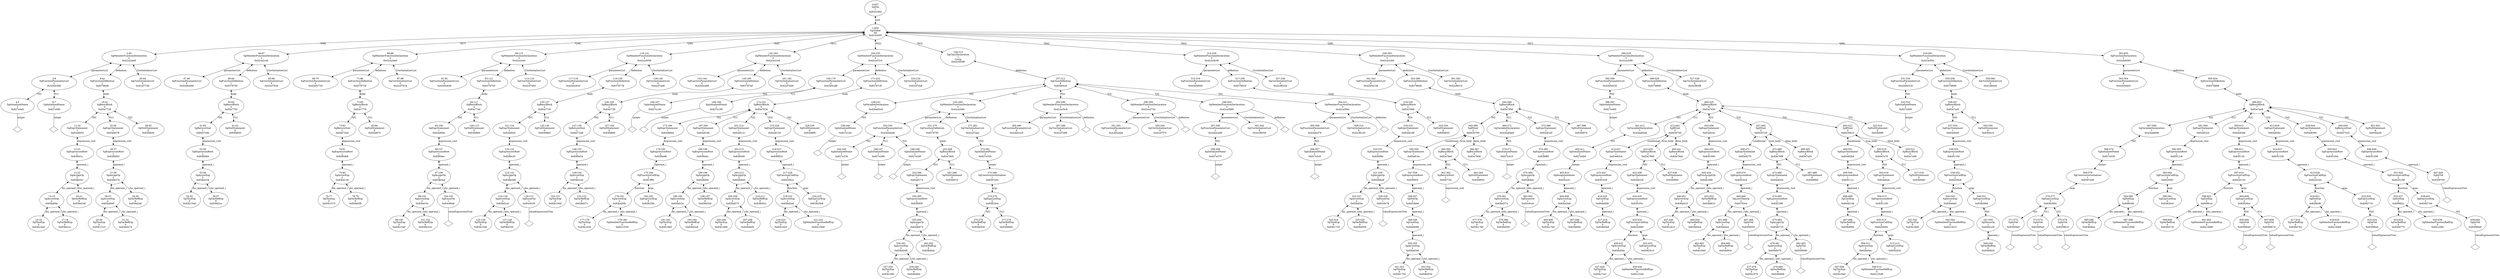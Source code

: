 digraph "G./vcirc.C.dot" {
"0x827e0a0"[label="4:5\nSgInitializedName\n1\n0x827e0a0\n" ];
"0x827e0a0" -> "0x827e0a0__initptr__null"[label="initptr" dir=none ];
"0x827e0a0__initptr__null"[label="" shape=diamond ];
"0x827e0f0"[label="6:7\nSgInitializedName\n1\n0x827e0f0\n" ];
"0x827e0f0" -> "0x827e0f0__initptr__null"[label="initptr" dir=none ];
"0x827e0f0__initptr__null"[label="" shape=diamond ];
"0x42b0c580"[label="3:8\nSgFunctionParameterList\n2\n0x42b0c580\n" ];
"0x42b0c580" -> "0x827e0a0"[label="*[0]" dir=both ];
"0x42b0c580" -> "0x827e0f0"[label="*[1]" dir=both ];
"0x83b14e0"[label="15:16\nSgThisExp\n0\n0x83b14e0\n" ];
"0x838d21c"[label="17:18\nSgVarRefExp\n0\n0x838d21c\n" ];
"0x83bd09c"[label="14:19\nSgArrowExp\n2\n0x83bd09c\n" ];
"0x83bd09c" -> "0x83b14e0"[label="lhs_operand_i" dir=both ];
"0x83bd09c" -> "0x838d21c"[label="rhs_operand_i" dir=both ];
"0x838d248"[label="20:21\nSgVarRefExp\n0\n0x838d248\n" ];
"0x83db53c"[label="13:22\nSgAssignOp\n2\n0x83db53c\n" ];
"0x83db53c" -> "0x83bd09c"[label="lhs_operand_i" dir=both ];
"0x83db53c" -> "0x838d248"[label="rhs_operand_i" dir=both ];
"0x83f0d1c"[label="12:23\nSgExpressionRoot\n1\n0x83f0d1c\n" ];
"0x83f0d1c" -> "0x83db53c"[label="operand_i" dir=both ];
"0x83e8054"[label="11:24\nSgExprStatement\n1\n0x83e8054\n" ];
"0x83e8054" -> "0x83f0d1c"[label="expression_root" dir=both ];
"0x83b1510"[label="29:30\nSgThisExp\n0\n0x83b1510\n" ];
"0x838d274"[label="31:32\nSgVarRefExp\n0\n0x838d274\n" ];
"0x83bd0d0"[label="28:33\nSgArrowExp\n2\n0x83bd0d0\n" ];
"0x83bd0d0" -> "0x83b1510"[label="lhs_operand_i" dir=both ];
"0x83bd0d0" -> "0x838d274"[label="rhs_operand_i" dir=both ];
"0x838d2a0"[label="34:35\nSgVarRefExp\n0\n0x838d2a0\n" ];
"0x83db570"[label="27:36\nSgAssignOp\n2\n0x83db570\n" ];
"0x83db570" -> "0x83bd0d0"[label="lhs_operand_i" dir=both ];
"0x83db570" -> "0x838d2a0"[label="rhs_operand_i" dir=both ];
"0x83f0d50"[label="26:37\nSgExpressionRoot\n1\n0x83f0d50\n" ];
"0x83f0d50" -> "0x83db570"[label="operand_i" dir=both ];
"0x83e8078"[label="25:38\nSgExprStatement\n1\n0x83e8078\n" ];
"0x83e8078" -> "0x83f0d50"[label="expression_root" dir=both ];
"0x83fd830"[label="39:40\nSgNullStatement\n0\n0x83fd830\n" ];
"0x83a7728"[label="10:41\nSgBasicBlock\n3\n0x83a7728\n" ];
"0x83a7728" -> "0x83e8054"[label="*[0]" dir=both ];
"0x83a7728" -> "0x83e8078"[label="*[1]" dir=both ];
"0x83a7728" -> "0x83fd830"[label="*[2]" dir=both ];
"0x83786d8"[label="9:42\nSgFunctionDefinition\n1\n0x83786d8\n" ];
"0x83786d8" -> "0x83a7728"[label="body" dir=both ];
"0x42cf7748"[label="43:44\nSgCtorInitializerList\n0\n0x42cf7748\n" ];
"0x42ca2ae8"[label="2:45\nSgMemberFunctionDeclaration\n3\n0x42ca2ae8\n" ];
"0x42ca2ae8" -> "0x42b0c580"[label="parameterList" dir=both ];
"0x42ca2ae8" -> "0x83786d8"[label="definition" dir=both ];
"0x42ca2ae8" -> "0x42cf7748"[label="CtorInitializerList" dir=both ];
"0x42b0c668"[label="47:48\nSgFunctionParameterList\n0\n0x42b0c668\n" ];
"0x83b1540"[label="54:55\nSgThisExp\n0\n0x83b1540\n" ];
"0x838d2cc"[label="56:57\nSgVarRefExp\n0\n0x838d2cc\n" ];
"0x83bd104"[label="53:58\nSgArrowExp\n2\n0x83bd104\n" ];
"0x83bd104" -> "0x83b1540"[label="lhs_operand_i" dir=both ];
"0x83bd104" -> "0x838d2cc"[label="rhs_operand_i" dir=both ];
"0x83f0d84"[label="52:59\nSgExpressionRoot\n1\n0x83f0d84\n" ];
"0x83f0d84" -> "0x83bd104"[label="operand_i" dir=both ];
"0x8407290"[label="51:60\nSgReturnStmt\n1\n0x8407290\n" ];
"0x8407290" -> "0x83f0d84"[label="expression_root" dir=both ];
"0x83fd850"[label="61:62\nSgNullStatement\n0\n0x83fd850\n" ];
"0x83a7750"[label="50:63\nSgBasicBlock\n2\n0x83a7750\n" ];
"0x83a7750" -> "0x8407290"[label="*[0]" dir=both ];
"0x83a7750" -> "0x83fd850"[label="*[1]" dir=both ];
"0x8378700"[label="49:64\nSgFunctionDefinition\n1\n0x8378700\n" ];
"0x8378700" -> "0x83a7750"[label="body" dir=both ];
"0x42cf7830"[label="65:66\nSgCtorInitializerList\n0\n0x42cf7830\n" ];
"0x42ca2c44"[label="46:67\nSgMemberFunctionDeclaration\n3\n0x42ca2c44\n" ];
"0x42ca2c44" -> "0x42b0c668"[label="parameterList" dir=both ];
"0x42ca2c44" -> "0x8378700"[label="definition" dir=both ];
"0x42ca2c44" -> "0x42cf7830"[label="CtorInitializerList" dir=both ];
"0x42b0c750"[label="69:70\nSgFunctionParameterList\n0\n0x42b0c750\n" ];
"0x83b1570"[label="76:77\nSgThisExp\n0\n0x83b1570\n" ];
"0x838d2f8"[label="78:79\nSgVarRefExp\n0\n0x838d2f8\n" ];
"0x83bd138"[label="75:80\nSgArrowExp\n2\n0x83bd138\n" ];
"0x83bd138" -> "0x83b1570"[label="lhs_operand_i" dir=both ];
"0x83bd138" -> "0x838d2f8"[label="rhs_operand_i" dir=both ];
"0x83f0db8"[label="74:81\nSgExpressionRoot\n1\n0x83f0db8\n" ];
"0x83f0db8" -> "0x83bd138"[label="operand_i" dir=both ];
"0x84072b4"[label="73:82\nSgReturnStmt\n1\n0x84072b4\n" ];
"0x84072b4" -> "0x83f0db8"[label="expression_root" dir=both ];
"0x83fd870"[label="83:84\nSgNullStatement\n0\n0x83fd870\n" ];
"0x83a7778"[label="72:85\nSgBasicBlock\n2\n0x83a7778\n" ];
"0x83a7778" -> "0x84072b4"[label="*[0]" dir=both ];
"0x83a7778" -> "0x83fd870"[label="*[1]" dir=both ];
"0x8378728"[label="71:86\nSgFunctionDefinition\n1\n0x8378728\n" ];
"0x8378728" -> "0x83a7778"[label="body" dir=both ];
"0x42cf7918"[label="87:88\nSgCtorInitializerList\n0\n0x42cf7918\n" ];
"0x42ca2da0"[label="68:89\nSgMemberFunctionDeclaration\n3\n0x42ca2da0\n" ];
"0x42ca2da0" -> "0x42b0c750"[label="parameterList" dir=both ];
"0x42ca2da0" -> "0x8378728"[label="definition" dir=both ];
"0x42ca2da0" -> "0x42cf7918"[label="CtorInitializerList" dir=both ];
"0x42b0c838"[label="91:92\nSgFunctionParameterList\n0\n0x42b0c838\n" ];
"0x83b15a0"[label="99:100\nSgThisExp\n0\n0x83b15a0\n" ];
"0x838d324"[label="101:102\nSgVarRefExp\n0\n0x838d324\n" ];
"0x83bd16c"[label="98:103\nSgArrowExp\n2\n0x83bd16c\n" ];
"0x83bd16c" -> "0x83b15a0"[label="lhs_operand_i" dir=both ];
"0x83bd16c" -> "0x838d324"[label="rhs_operand_i" dir=both ];
"0x83c9be8"[label="104:105\nSgEnumVal\n1\n0x83c9be8\n" ];
"0x83c9be8" -> "0x83c9be8__valueExpressionTree__null"[label="valueExpressionTree" dir=none ];
"0x83c9be8__valueExpressionTree__null"[label="" shape=diamond ];
"0x83db5a4"[label="97:106\nSgAssignOp\n2\n0x83db5a4\n" ];
"0x83db5a4" -> "0x83bd16c"[label="lhs_operand_i" dir=both ];
"0x83db5a4" -> "0x83c9be8"[label="rhs_operand_i" dir=both ];
"0x83f0dec"[label="96:107\nSgExpressionRoot\n1\n0x83f0dec\n" ];
"0x83f0dec" -> "0x83db5a4"[label="operand_i" dir=both ];
"0x83e809c"[label="95:108\nSgExprStatement\n1\n0x83e809c\n" ];
"0x83e809c" -> "0x83f0dec"[label="expression_root" dir=both ];
"0x83fd890"[label="109:110\nSgNullStatement\n0\n0x83fd890\n" ];
"0x83a77a0"[label="94:111\nSgBasicBlock\n2\n0x83a77a0\n" ];
"0x83a77a0" -> "0x83e809c"[label="*[0]" dir=both ];
"0x83a77a0" -> "0x83fd890"[label="*[1]" dir=both ];
"0x8378750"[label="93:112\nSgFunctionDefinition\n1\n0x8378750\n" ];
"0x8378750" -> "0x83a77a0"[label="body" dir=both ];
"0x42cf7a00"[label="113:114\nSgCtorInitializerList\n0\n0x42cf7a00\n" ];
"0x42ca2efc"[label="90:115\nSgMemberFunctionDeclaration\n3\n0x42ca2efc\n" ];
"0x42ca2efc" -> "0x42b0c838"[label="parameterList" dir=both ];
"0x42ca2efc" -> "0x8378750"[label="definition" dir=both ];
"0x42ca2efc" -> "0x42cf7a00"[label="CtorInitializerList" dir=both ];
"0x42b0c920"[label="117:118\nSgFunctionParameterList\n0\n0x42b0c920\n" ];
"0x83b15d0"[label="125:126\nSgThisExp\n0\n0x83b15d0\n" ];
"0x838d350"[label="127:128\nSgVarRefExp\n0\n0x838d350\n" ];
"0x83bd1a0"[label="124:129\nSgArrowExp\n2\n0x83bd1a0\n" ];
"0x83bd1a0" -> "0x83b15d0"[label="lhs_operand_i" dir=both ];
"0x83bd1a0" -> "0x838d350"[label="rhs_operand_i" dir=both ];
"0x83c9c30"[label="130:131\nSgEnumVal\n1\n0x83c9c30\n" ];
"0x83c9c30" -> "0x83c9c30__valueExpressionTree__null"[label="valueExpressionTree" dir=none ];
"0x83c9c30__valueExpressionTree__null"[label="" shape=diamond ];
"0x83db5d8"[label="123:132\nSgAssignOp\n2\n0x83db5d8\n" ];
"0x83db5d8" -> "0x83bd1a0"[label="lhs_operand_i" dir=both ];
"0x83db5d8" -> "0x83c9c30"[label="rhs_operand_i" dir=both ];
"0x83f0e20"[label="122:133\nSgExpressionRoot\n1\n0x83f0e20\n" ];
"0x83f0e20" -> "0x83db5d8"[label="operand_i" dir=both ];
"0x83e80c0"[label="121:134\nSgExprStatement\n1\n0x83e80c0\n" ];
"0x83e80c0" -> "0x83f0e20"[label="expression_root" dir=both ];
"0x83fd8b0"[label="135:136\nSgNullStatement\n0\n0x83fd8b0\n" ];
"0x83a77c8"[label="120:137\nSgBasicBlock\n2\n0x83a77c8\n" ];
"0x83a77c8" -> "0x83e80c0"[label="*[0]" dir=both ];
"0x83a77c8" -> "0x83fd8b0"[label="*[1]" dir=both ];
"0x8378778"[label="119:138\nSgFunctionDefinition\n1\n0x8378778\n" ];
"0x8378778" -> "0x83a77c8"[label="body" dir=both ];
"0x42cf7ae8"[label="139:140\nSgCtorInitializerList\n0\n0x42cf7ae8\n" ];
"0x42ca3058"[label="116:141\nSgMemberFunctionDeclaration\n3\n0x42ca3058\n" ];
"0x42ca3058" -> "0x42b0c920"[label="parameterList" dir=both ];
"0x42ca3058" -> "0x8378778"[label="definition" dir=both ];
"0x42ca3058" -> "0x42cf7ae8"[label="CtorInitializerList" dir=both ];
"0x42b0ca08"[label="143:144\nSgFunctionParameterList\n0\n0x42b0ca08\n" ];
"0x83b1600"[label="150:151\nSgThisExp\n0\n0x83b1600\n" ];
"0x838d37c"[label="152:153\nSgVarRefExp\n0\n0x838d37c\n" ];
"0x83bd1d4"[label="149:154\nSgArrowExp\n2\n0x83bd1d4\n" ];
"0x83bd1d4" -> "0x83b1600"[label="lhs_operand_i" dir=both ];
"0x83bd1d4" -> "0x838d37c"[label="rhs_operand_i" dir=both ];
"0x83f0e54"[label="148:155\nSgExpressionRoot\n1\n0x83f0e54\n" ];
"0x83f0e54" -> "0x83bd1d4"[label="operand_i" dir=both ];
"0x84072d8"[label="147:156\nSgReturnStmt\n1\n0x84072d8\n" ];
"0x84072d8" -> "0x83f0e54"[label="expression_root" dir=both ];
"0x83fd8d0"[label="157:158\nSgNullStatement\n0\n0x83fd8d0\n" ];
"0x83a77f0"[label="146:159\nSgBasicBlock\n2\n0x83a77f0\n" ];
"0x83a77f0" -> "0x84072d8"[label="*[0]" dir=both ];
"0x83a77f0" -> "0x83fd8d0"[label="*[1]" dir=both ];
"0x83787a0"[label="145:160\nSgFunctionDefinition\n1\n0x83787a0\n" ];
"0x83787a0" -> "0x83a77f0"[label="body" dir=both ];
"0x42cf7bd0"[label="161:162\nSgCtorInitializerList\n0\n0x42cf7bd0\n" ];
"0x42ca31b4"[label="142:163\nSgMemberFunctionDeclaration\n3\n0x42ca31b4\n" ];
"0x42ca31b4" -> "0x42b0ca08"[label="parameterList" dir=both ];
"0x42ca31b4" -> "0x83787a0"[label="definition" dir=both ];
"0x42ca31b4" -> "0x42cf7bd0"[label="CtorInitializerList" dir=both ];
"0x827e140"[label="166:167\nSgInitializedName\n1\n0x827e140\n" ];
"0x827e140" -> "0x827e140__initptr__null"[label="initptr" dir=none ];
"0x827e140__initptr__null"[label="" shape=diamond ];
"0x827e190"[label="168:169\nSgInitializedName\n1\n0x827e190\n" ];
"0x827e190" -> "0x827e190__initptr__null"[label="initptr" dir=none ];
"0x827e190__initptr__null"[label="" shape=diamond ];
"0x42b0caf0"[label="165:170\nSgFunctionParameterList\n2\n0x42b0caf0\n" ];
"0x42b0caf0" -> "0x827e140"[label="*[0]" dir=both ];
"0x42b0caf0" -> "0x827e190"[label="*[1]" dir=both ];
"0x83b1630"[label="177:178\nSgThisExp\n0\n0x83b1630\n" ];
"0x8412530"[label="179:180\nSgMemberFunctionRefExp\n0\n0x8412530\n" ];
"0x83bd208"[label="176:181\nSgArrowExp\n2\n0x83bd208\n" ];
"0x83bd208" -> "0x83b1630"[label="lhs_operand_i" dir=both ];
"0x83bd208" -> "0x8412530"[label="rhs_operand_i" dir=both ];
"0x838258c"[label="182:183\nSgExprListExp\n0\n0x838258c\n" ];
"0x841fff8"[label="175:184\nSgFunctionCallExp\n2\n0x841fff8\n" ];
"0x841fff8" -> "0x83bd208"[label="function" dir=both ];
"0x841fff8" -> "0x838258c"[label="args" dir=both ];
"0x83f0e88"[label="174:185\nSgExpressionRoot\n1\n0x83f0e88\n" ];
"0x83f0e88" -> "0x841fff8"[label="operand_i" dir=both ];
"0x83e80e4"[label="173:186\nSgExprStatement\n1\n0x83e80e4\n" ];
"0x83e80e4" -> "0x83f0e88"[label="expression_root" dir=both ];
"0x83b1660"[label="191:192\nSgThisExp\n0\n0x83b1660\n" ];
"0x838d3a8"[label="193:194\nSgVarRefExp\n0\n0x838d3a8\n" ];
"0x83bd23c"[label="190:195\nSgArrowExp\n2\n0x83bd23c\n" ];
"0x83bd23c" -> "0x83b1660"[label="lhs_operand_i" dir=both ];
"0x83bd23c" -> "0x838d3a8"[label="rhs_operand_i" dir=both ];
"0x838d3d4"[label="196:197\nSgVarRefExp\n0\n0x838d3d4\n" ];
"0x83db60c"[label="189:198\nSgAssignOp\n2\n0x83db60c\n" ];
"0x83db60c" -> "0x83bd23c"[label="lhs_operand_i" dir=both ];
"0x83db60c" -> "0x838d3d4"[label="rhs_operand_i" dir=both ];
"0x83f0ebc"[label="188:199\nSgExpressionRoot\n1\n0x83f0ebc\n" ];
"0x83f0ebc" -> "0x83db60c"[label="operand_i" dir=both ];
"0x83e8108"[label="187:200\nSgExprStatement\n1\n0x83e8108\n" ];
"0x83e8108" -> "0x83f0ebc"[label="expression_root" dir=both ];
"0x83b1690"[label="205:206\nSgThisExp\n0\n0x83b1690\n" ];
"0x838d400"[label="207:208\nSgVarRefExp\n0\n0x838d400\n" ];
"0x83bd270"[label="204:209\nSgArrowExp\n2\n0x83bd270\n" ];
"0x83bd270" -> "0x83b1690"[label="lhs_operand_i" dir=both ];
"0x83bd270" -> "0x838d400"[label="rhs_operand_i" dir=both ];
"0x838d42c"[label="210:211\nSgVarRefExp\n0\n0x838d42c\n" ];
"0x83db640"[label="203:212\nSgAssignOp\n2\n0x83db640\n" ];
"0x83db640" -> "0x83bd270"[label="lhs_operand_i" dir=both ];
"0x83db640" -> "0x838d42c"[label="rhs_operand_i" dir=both ];
"0x83f0ef0"[label="202:213\nSgExpressionRoot\n1\n0x83f0ef0\n" ];
"0x83f0ef0" -> "0x83db640"[label="operand_i" dir=both ];
"0x83e812c"[label="201:214\nSgExprStatement\n1\n0x83e812c\n" ];
"0x83e812c" -> "0x83f0ef0"[label="expression_root" dir=both ];
"0x83b16c0"[label="219:220\nSgThisExp\n0\n0x83b16c0\n" ];
"0x8412568"[label="221:222\nSgMemberFunctionRefExp\n0\n0x8412568\n" ];
"0x83bd2a4"[label="218:223\nSgArrowExp\n2\n0x83bd2a4\n" ];
"0x83bd2a4" -> "0x83b16c0"[label="lhs_operand_i" dir=both ];
"0x83bd2a4" -> "0x8412568"[label="rhs_operand_i" dir=both ];
"0x83825b8"[label="224:225\nSgExprListExp\n0\n0x83825b8\n" ];
"0x842002c"[label="217:226\nSgFunctionCallExp\n2\n0x842002c\n" ];
"0x842002c" -> "0x83bd2a4"[label="function" dir=both ];
"0x842002c" -> "0x83825b8"[label="args" dir=both ];
"0x83f0f24"[label="216:227\nSgExpressionRoot\n1\n0x83f0f24\n" ];
"0x83f0f24" -> "0x842002c"[label="operand_i" dir=both ];
"0x83e8150"[label="215:228\nSgExprStatement\n1\n0x83e8150\n" ];
"0x83e8150" -> "0x83f0f24"[label="expression_root" dir=both ];
"0x83fd8f0"[label="229:230\nSgNullStatement\n0\n0x83fd8f0\n" ];
"0x83a7818"[label="172:231\nSgBasicBlock\n5\n0x83a7818\n" ];
"0x83a7818" -> "0x83e80e4"[label="*[0]" dir=both ];
"0x83a7818" -> "0x83e8108"[label="*[1]" dir=both ];
"0x83a7818" -> "0x83e812c"[label="*[2]" dir=both ];
"0x83a7818" -> "0x83e8150"[label="*[3]" dir=both ];
"0x83a7818" -> "0x83fd8f0"[label="*[4]" dir=both ];
"0x83787c8"[label="171:232\nSgFunctionDefinition\n1\n0x83787c8\n" ];
"0x83787c8" -> "0x83a7818"[label="body" dir=both ];
"0x42cf7cb8"[label="233:234\nSgCtorInitializerList\n0\n0x42cf7cb8\n" ];
"0x42ca3310"[label="164:235\nSgMemberFunctionDeclaration\n3\n0x42ca3310\n" ];
"0x42ca3310" -> "0x42b0caf0"[label="parameterList" dir=both ];
"0x42ca3310" -> "0x83787c8"[label="definition" dir=both ];
"0x42ca3310" -> "0x42cf7cb8"[label="CtorInitializerList" dir=both ];
"0x827e1e0"[label="239:240\nSgInitializedName\n1\n0x827e1e0\n" ];
"0x827e1e0" -> "0x827e1e0__initptr__null"[label="initptr" dir=none ];
"0x827e1e0__initptr__null"[label="" shape=diamond ];
"0x42ba83c8"[label="238:241\nSgVariableDeclaration\n1\n0x42ba83c8\n" ];
"0x42ba83c8" -> "0x827e1e0"[label="*[0]" dir=both ];
"0x827e230"[label="244:245\nSgInitializedName\n1\n0x827e230\n" ];
"0x827e230" -> "0x827e230__initptr__null"[label="initptr" dir=none ];
"0x827e230__initptr__null"[label="" shape=diamond ];
"0x827e280"[label="246:247\nSgInitializedName\n1\n0x827e280\n" ];
"0x827e280" -> "0x827e280__initptr__null"[label="initptr" dir=none ];
"0x827e280__initptr__null"[label="" shape=diamond ];
"0x827e2d0"[label="248:249\nSgInitializedName\n1\n0x827e2d0\n" ];
"0x827e2d0" -> "0x827e2d0__initptr__null"[label="initptr" dir=none ];
"0x827e2d0__initptr__null"[label="" shape=diamond ];
"0x42b0cbd8"[label="243:250\nSgFunctionParameterList\n3\n0x42b0cbd8\n" ];
"0x42b0cbd8" -> "0x827e230"[label="*[0]" dir=both ];
"0x42b0cbd8" -> "0x827e280"[label="*[1]" dir=both ];
"0x42b0cbd8" -> "0x827e2d0"[label="*[2]" dir=both ];
"0x83b16f0"[label="257:258\nSgThisExp\n0\n0x83b16f0\n" ];
"0x838d4b0"[label="259:260\nSgVarRefExp\n0\n0x838d4b0\n" ];
"0x83bd2d8"[label="256:261\nSgArrowExp\n2\n0x83bd2d8\n" ];
"0x83bd2d8" -> "0x83b16f0"[label="lhs_operand_i" dir=both ];
"0x83bd2d8" -> "0x838d4b0"[label="rhs_operand_i" dir=both ];
"0x838d4dc"[label="262:263\nSgVarRefExp\n0\n0x838d4dc\n" ];
"0x83db674"[label="255:264\nSgAssignOp\n2\n0x83db674\n" ];
"0x83db674" -> "0x83bd2d8"[label="lhs_operand_i" dir=both ];
"0x83db674" -> "0x838d4dc"[label="rhs_operand_i" dir=both ];
"0x83f0f58"[label="254:265\nSgExpressionRoot\n1\n0x83f0f58\n" ];
"0x83f0f58" -> "0x83db674"[label="operand_i" dir=both ];
"0x83e8174"[label="253:266\nSgExprStatement\n1\n0x83e8174\n" ];
"0x83e8174" -> "0x83f0f58"[label="expression_root" dir=both ];
"0x83fd910"[label="267:268\nSgNullStatement\n0\n0x83fd910\n" ];
"0x83a7840"[label="252:269\nSgBasicBlock\n2\n0x83a7840\n" ];
"0x83a7840" -> "0x83e8174"[label="*[0]" dir=both ];
"0x83a7840" -> "0x83fd910"[label="*[1]" dir=both ];
"0x83787f0"[label="251:270\nSgFunctionDefinition\n1\n0x83787f0\n" ];
"0x83787f0" -> "0x83a7840"[label="body" dir=both ];
"0x838d458"[label="275:276\nSgVarRefExp\n0\n0x838d458\n" ];
"0x838d484"[label="277:278\nSgVarRefExp\n0\n0x838d484\n" ];
"0x83825e4"[label="274:279\nSgExprListExp\n2\n0x83825e4\n" ];
"0x83825e4" -> "0x838d458"[label="*[0]" dir=both ];
"0x83825e4" -> "0x838d484"[label="*[1]" dir=both ];
"0x8397e0c"[label="273:280\nSgConstructorInitializer\n1\n0x8397e0c\n" ];
"0x8397e0c" -> "0x83825e4"[label="args" dir=both ];
"0x827e320"[label="272:281\nSgInitializedName\n1\n0x827e320\n" ];
"0x827e320" -> "0x8397e0c"[label="initptr" dir=both ];
"0x42cf7da0"[label="271:282\nSgCtorInitializerList\n1\n0x42cf7da0\n" ];
"0x42cf7da0" -> "0x827e320"[label="*[0]" dir=both ];
"0x42ca346c"[label="242:283\nSgMemberFunctionDeclaration\n3\n0x42ca346c\n" ];
"0x42ca346c" -> "0x42b0cbd8"[label="parameterList" dir=both ];
"0x42ca346c" -> "0x83787f0"[label="definition" dir=both ];
"0x42ca346c" -> "0x42cf7da0"[label="CtorInitializerList" dir=both ];
"0x42b0ccc0"[label="285:286\nSgFunctionParameterList\n0\n0x42b0ccc0\n" ];
"0x42cf7e88"[label="287:288\nSgCtorInitializerList\n0\n0x42cf7e88\n" ];
"0x42ca35c8"[label="284:289\nSgMemberFunctionDeclaration\n3\n0x42ca35c8\n" ];
"0x42ca35c8" -> "0x42b0ccc0"[label="parameterList" dir=both ];
"0x42ca35c8" -> "0x42ca35c8__definition__null"[label="definition" dir=none ];
"0x42ca35c8__definition__null"[label="" shape=diamond ];
"0x42ca35c8" -> "0x42cf7e88"[label="CtorInitializerList" dir=both ];
"0x42b0cda8"[label="291:292\nSgFunctionParameterList\n0\n0x42b0cda8\n" ];
"0x42cf7f70"[label="293:294\nSgCtorInitializerList\n0\n0x42cf7f70\n" ];
"0x42ca3724"[label="290:295\nSgMemberFunctionDeclaration\n3\n0x42ca3724\n" ];
"0x42ca3724" -> "0x42b0cda8"[label="parameterList" dir=both ];
"0x42ca3724" -> "0x42ca3724__definition__null"[label="definition" dir=none ];
"0x42ca3724__definition__null"[label="" shape=diamond ];
"0x42ca3724" -> "0x42cf7f70"[label="CtorInitializerList" dir=both ];
"0x827e370"[label="298:299\nSgInitializedName\n1\n0x827e370\n" ];
"0x827e370" -> "0x827e370__initptr__null"[label="initptr" dir=none ];
"0x827e370__initptr__null"[label="" shape=diamond ];
"0x42b0ce90"[label="297:300\nSgFunctionParameterList\n1\n0x42b0ce90\n" ];
"0x42b0ce90" -> "0x827e370"[label="*[0]" dir=both ];
"0x42cf8058"[label="301:302\nSgCtorInitializerList\n0\n0x42cf8058\n" ];
"0x42ca3880"[label="296:303\nSgMemberFunctionDeclaration\n3\n0x42ca3880\n" ];
"0x42ca3880" -> "0x42b0ce90"[label="parameterList" dir=both ];
"0x42ca3880" -> "0x42ca3880__definition__null"[label="definition" dir=none ];
"0x42ca3880__definition__null"[label="" shape=diamond ];
"0x42ca3880" -> "0x42cf8058"[label="CtorInitializerList" dir=both ];
"0x827e3c0"[label="306:307\nSgInitializedName\n1\n0x827e3c0\n" ];
"0x827e3c0" -> "0x827e3c0__initptr__null"[label="initptr" dir=none ];
"0x827e3c0__initptr__null"[label="" shape=diamond ];
"0x42b0cf78"[label="305:308\nSgFunctionParameterList\n1\n0x42b0cf78\n" ];
"0x42b0cf78" -> "0x827e3c0"[label="*[0]" dir=both ];
"0x42cf8140"[label="309:310\nSgCtorInitializerList\n0\n0x42cf8140\n" ];
"0x42ca39dc"[label="304:311\nSgMemberFunctionDeclaration\n3\n0x42ca39dc\n" ];
"0x42ca39dc" -> "0x42b0cf78"[label="parameterList" dir=both ];
"0x42ca39dc" -> "0x42ca39dc__definition__null"[label="definition" dir=none ];
"0x42ca39dc__definition__null"[label="" shape=diamond ];
"0x42ca39dc" -> "0x42cf8140"[label="CtorInitializerList" dir=both ];
"0x83404c8"[label="237:312\nSgClassDefinition\n6\n0x83404c8\n" ];
"0x83404c8" -> "0x42ba83c8"[label="*[0]" dir=both ];
"0x83404c8" -> "0x42ca346c"[label="*[1]" dir=both ];
"0x83404c8" -> "0x42ca35c8"[label="*[2]" dir=both ];
"0x83404c8" -> "0x42ca3724"[label="*[3]" dir=both ];
"0x83404c8" -> "0x42ca3880"[label="*[4]" dir=both ];
"0x83404c8" -> "0x42ca39dc"[label="*[5]" dir=both ];
"0x42c5f598"[label="236:313\nSgClassDeclaration\n1\nCircle\n0x42c5f598\n" ];
"0x42c5f598" -> "0x83404c8"[label="definition" dir=both ];
"0x42b0d060"[label="315:316\nSgFunctionParameterList\n0\n0x42b0d060\n" ];
"0x83b1720"[label="323:324\nSgThisExp\n0\n0x83b1720\n" ];
"0x838d508"[label="325:326\nSgVarRefExp\n0\n0x838d508\n" ];
"0x83bd30c"[label="322:327\nSgArrowExp\n2\n0x83bd30c\n" ];
"0x83bd30c" -> "0x83b1720"[label="lhs_operand_i" dir=both ];
"0x83bd30c" -> "0x838d508"[label="rhs_operand_i" dir=both ];
"0x83c9c78"[label="328:329\nSgEnumVal\n1\n0x83c9c78\n" ];
"0x83c9c78" -> "0x83c9c78__valueExpressionTree__null"[label="valueExpressionTree" dir=none ];
"0x83c9c78__valueExpressionTree__null"[label="" shape=diamond ];
"0x83db6a8"[label="321:330\nSgAssignOp\n2\n0x83db6a8\n" ];
"0x83db6a8" -> "0x83bd30c"[label="lhs_operand_i" dir=both ];
"0x83db6a8" -> "0x83c9c78"[label="rhs_operand_i" dir=both ];
"0x83f0f8c"[label="320:331\nSgExpressionRoot\n1\n0x83f0f8c\n" ];
"0x83f0f8c" -> "0x83db6a8"[label="operand_i" dir=both ];
"0x83e8198"[label="319:332\nSgExprStatement\n1\n0x83e8198\n" ];
"0x83e8198" -> "0x83f0f8c"[label="expression_root" dir=both ];
"0x83fd930"[label="333:334\nSgNullStatement\n0\n0x83fd930\n" ];
"0x83a7868"[label="318:335\nSgBasicBlock\n2\n0x83a7868\n" ];
"0x83a7868" -> "0x83e8198"[label="*[0]" dir=both ];
"0x83a7868" -> "0x83fd930"[label="*[1]" dir=both ];
"0x8378818"[label="317:336\nSgFunctionDefinition\n1\n0x8378818\n" ];
"0x8378818" -> "0x83a7868"[label="body" dir=both ];
"0x42cf8228"[label="337:338\nSgCtorInitializerList\n0\n0x42cf8228\n" ];
"0x42ca3b38"[label="314:339\nSgMemberFunctionDeclaration\n3\n0x42ca3b38\n" ];
"0x42ca3b38" -> "0x42b0d060"[label="parameterList" dir=both ];
"0x42ca3b38" -> "0x8378818"[label="definition" dir=both ];
"0x42ca3b38" -> "0x42cf8228"[label="CtorInitializerList" dir=both ];
"0x42b0d148"[label="341:342\nSgFunctionParameterList\n0\n0x42b0d148\n" ];
"0x83b1750"[label="351:352\nSgThisExp\n0\n0x83b1750\n" ];
"0x838d534"[label="353:354\nSgVarRefExp\n0\n0x838d534\n" ];
"0x83bd340"[label="350:355\nSgArrowExp\n2\n0x83bd340\n" ];
"0x83bd340" -> "0x83b1750"[label="lhs_operand_i" dir=both ];
"0x83bd340" -> "0x838d534"[label="rhs_operand_i" dir=both ];
"0x8446098"[label="349:356\nSgCastExp\n1\n0x8446098\n" ];
"0x8446098" -> "0x83bd340"[label="operand_i" dir=both ];
"0x8453bb0"[label="348:357\nSgNotOp\n1\n0x8453bb0\n" ];
"0x8453bb0" -> "0x8446098"[label="operand_i" dir=both ];
"0x83f0fc0"[label="347:358\nSgExpressionRoot\n1\n0x83f0fc0\n" ];
"0x83f0fc0" -> "0x8453bb0"[label="operand_i" dir=both ];
"0x83e81bc"[label="346:359\nSgExprStatement\n1\n0x83e81bc\n" ];
"0x83e81bc" -> "0x83f0fc0"[label="expression_root" dir=both ];
"0x84072fc"[label="361:362\nSgReturnStmt\n1\n0x84072fc\n" ];
"0x84072fc" -> "0x84072fc__expression_root__null"[label="expression_root" dir=none ];
"0x84072fc__expression_root__null"[label="" shape=diamond ];
"0x83fd950"[label="363:364\nSgNullStatement\n0\n0x83fd950\n" ];
"0x83a78e0"[label="360:365\nSgBasicBlock\n2\n0x83a78e0\n" ];
"0x83a78e0" -> "0x84072fc"[label="*[0]" dir=both ];
"0x83a78e0" -> "0x83fd950"[label="*[1]" dir=both ];
"0x83a7908"[label="366:367\nSgBasicBlock\n0\n0x83a7908\n" ];
"0x8430780"[label="345:368\nSgIfStmt\n3\n0x8430780\n" ];
"0x8430780" -> "0x83e81bc"[label="conditional" dir=both ];
"0x8430780" -> "0x83a78e0"[label="true_body" dir=both ];
"0x8430780" -> "0x83a7908"[label="false_body" dir=both ];
"0x827e410"[label="370:371\nSgInitializedName\n1\n0x827e410\n" ];
"0x827e410" -> "0x827e410__initptr__null"[label="initptr" dir=none ];
"0x827e410__initptr__null"[label="" shape=diamond ];
"0x42ba84b8"[label="369:372\nSgVariableDeclaration\n1\n0x42ba84b8\n" ];
"0x42ba84b8" -> "0x827e410"[label="*[0]" dir=both ];
"0x83b1780"[label="377:378\nSgThisExp\n0\n0x83b1780\n" ];
"0x838d560"[label="379:380\nSgVarRefExp\n0\n0x838d560\n" ];
"0x83bd374"[label="376:381\nSgArrowExp\n2\n0x83bd374\n" ];
"0x83bd374" -> "0x83b1780"[label="lhs_operand_i" dir=both ];
"0x83bd374" -> "0x838d560"[label="rhs_operand_i" dir=both ];
"0x83c9cc0"[label="382:383\nSgEnumVal\n1\n0x83c9cc0\n" ];
"0x83c9cc0" -> "0x83c9cc0__valueExpressionTree__null"[label="valueExpressionTree" dir=none ];
"0x83c9cc0__valueExpressionTree__null"[label="" shape=diamond ];
"0x83db6dc"[label="375:384\nSgAssignOp\n2\n0x83db6dc\n" ];
"0x83db6dc" -> "0x83bd374"[label="lhs_operand_i" dir=both ];
"0x83db6dc" -> "0x83c9cc0"[label="rhs_operand_i" dir=both ];
"0x83f0ff4"[label="374:385\nSgExpressionRoot\n1\n0x83f0ff4\n" ];
"0x83f0ff4" -> "0x83db6dc"[label="operand_i" dir=both ];
"0x83e81e0"[label="373:386\nSgExprStatement\n1\n0x83e81e0\n" ];
"0x83e81e0" -> "0x83f0ff4"[label="expression_root" dir=both ];
"0x83fd970"[label="387:388\nSgNullStatement\n0\n0x83fd970\n" ];
"0x83a7890"[label="344:389\nSgBasicBlock\n4\n0x83a7890\n" ];
"0x83a7890" -> "0x8430780"[label="*[0]" dir=both ];
"0x83a7890" -> "0x42ba84b8"[label="*[1]" dir=both ];
"0x83a7890" -> "0x83e81e0"[label="*[2]" dir=both ];
"0x83a7890" -> "0x83fd970"[label="*[3]" dir=both ];
"0x8378840"[label="343:390\nSgFunctionDefinition\n1\n0x8378840\n" ];
"0x8378840" -> "0x83a7890"[label="body" dir=both ];
"0x42cf8310"[label="391:392\nSgCtorInitializerList\n0\n0x42cf8310\n" ];
"0x42ca3c94"[label="340:393\nSgMemberFunctionDeclaration\n3\n0x42ca3c94\n" ];
"0x42ca3c94" -> "0x42b0d148"[label="parameterList" dir=both ];
"0x42ca3c94" -> "0x8378840"[label="definition" dir=both ];
"0x42ca3c94" -> "0x42cf8310"[label="CtorInitializerList" dir=both ];
"0x827e460"[label="396:397\nSgInitializedName\n1\n0x827e460\n" ];
"0x827e460" -> "0x827e460__initptr__null"[label="initptr" dir=none ];
"0x827e460__initptr__null"[label="" shape=diamond ];
"0x42b0d230"[label="395:398\nSgFunctionParameterList\n1\n0x42b0d230\n" ];
"0x42b0d230" -> "0x827e460"[label="*[0]" dir=both ];
"0x83b17b0"[label="405:406\nSgThisExp\n0\n0x83b17b0\n" ];
"0x838d58c"[label="407:408\nSgVarRefExp\n0\n0x838d58c\n" ];
"0x83bd3a8"[label="404:409\nSgArrowExp\n2\n0x83bd3a8\n" ];
"0x83bd3a8" -> "0x83b17b0"[label="lhs_operand_i" dir=both ];
"0x83bd3a8" -> "0x838d58c"[label="rhs_operand_i" dir=both ];
"0x82fca2c"[label="403:410\nSgAssignInitializer\n1\n0x82fca2c\n" ];
"0x82fca2c" -> "0x83bd3a8"[label="operand_i" dir=both ];
"0x827e4b0"[label="402:411\nSgInitializedName\n1\n0x827e4b0\n" ];
"0x827e4b0" -> "0x82fca2c"[label="initptr" dir=both ];
"0x42ba85a8"[label="401:412\nSgVariableDeclaration\n1\n0x42ba85a8\n" ];
"0x42ba85a8" -> "0x827e4b0"[label="*[0]" dir=both ];
"0x838d5b8"[label="417:418\nSgVarRefExp\n0\n0x838d5b8\n" ];
"0x84460d0"[label="416:419\nSgCastExp\n1\n0x84460d0\n" ];
"0x84460d0" -> "0x838d5b8"[label="operand_i" dir=both ];
"0x83f1028"[label="415:420\nSgExpressionRoot\n1\n0x83f1028\n" ];
"0x83f1028" -> "0x84460d0"[label="operand_i" dir=both ];
"0x83e8204"[label="414:421\nSgExprStatement\n1\n0x83e8204\n" ];
"0x83e8204" -> "0x83f1028"[label="expression_root" dir=both ];
"0x83b17e0"[label="427:428\nSgThisExp\n0\n0x83b17e0\n" ];
"0x84125a0"[label="429:430\nSgMemberFunctionRefExp\n0\n0x84125a0\n" ];
"0x83bd3dc"[label="426:431\nSgArrowExp\n2\n0x83bd3dc\n" ];
"0x83bd3dc" -> "0x83b17e0"[label="lhs_operand_i" dir=both ];
"0x83bd3dc" -> "0x84125a0"[label="rhs_operand_i" dir=both ];
"0x8382610"[label="432:433\nSgExprListExp\n0\n0x8382610\n" ];
"0x8420060"[label="425:434\nSgFunctionCallExp\n2\n0x8420060\n" ];
"0x8420060" -> "0x83bd3dc"[label="function" dir=both ];
"0x8420060" -> "0x8382610"[label="args" dir=both ];
"0x83f105c"[label="424:435\nSgExpressionRoot\n1\n0x83f105c\n" ];
"0x83f105c" -> "0x8420060"[label="operand_i" dir=both ];
"0x83e8228"[label="423:436\nSgExprStatement\n1\n0x83e8228\n" ];
"0x83e8228" -> "0x83f105c"[label="expression_root" dir=both ];
"0x83fd990"[label="437:438\nSgNullStatement\n0\n0x83fd990\n" ];
"0x83a7980"[label="422:439\nSgBasicBlock\n2\n0x83a7980\n" ];
"0x83a7980" -> "0x83e8228"[label="*[0]" dir=both ];
"0x83a7980" -> "0x83fd990"[label="*[1]" dir=both ];
"0x83a79a8"[label="440:441\nSgBasicBlock\n0\n0x83a79a8\n" ];
"0x84307b0"[label="413:442\nSgIfStmt\n3\n0x84307b0\n" ];
"0x84307b0" -> "0x83e8204"[label="conditional" dir=both ];
"0x84307b0" -> "0x83a7980"[label="true_body" dir=both ];
"0x84307b0" -> "0x83a79a8"[label="false_body" dir=both ];
"0x83b1810"[label="447:448\nSgThisExp\n0\n0x83b1810\n" ];
"0x838d5e4"[label="449:450\nSgVarRefExp\n0\n0x838d5e4\n" ];
"0x83bd410"[label="446:451\nSgArrowExp\n2\n0x83bd410\n" ];
"0x83bd410" -> "0x83b1810"[label="lhs_operand_i" dir=both ];
"0x83bd410" -> "0x838d5e4"[label="rhs_operand_i" dir=both ];
"0x838d610"[label="452:453\nSgVarRefExp\n0\n0x838d610\n" ];
"0x846c588"[label="445:454\nSgPlusAssignOp\n2\n0x846c588\n" ];
"0x846c588" -> "0x83bd410"[label="lhs_operand_i" dir=both ];
"0x846c588" -> "0x838d610"[label="rhs_operand_i" dir=both ];
"0x83f1090"[label="444:455\nSgExpressionRoot\n1\n0x83f1090\n" ];
"0x83f1090" -> "0x846c588"[label="operand_i" dir=both ];
"0x83e824c"[label="443:456\nSgExprStatement\n1\n0x83e824c\n" ];
"0x83e824c" -> "0x83f1090"[label="expression_root" dir=both ];
"0x83b1840"[label="462:463\nSgThisExp\n0\n0x83b1840\n" ];
"0x838d63c"[label="464:465\nSgVarRefExp\n0\n0x838d63c\n" ];
"0x83bd444"[label="461:466\nSgArrowExp\n2\n0x83bd444\n" ];
"0x83bd444" -> "0x83b1840"[label="lhs_operand_i" dir=both ];
"0x83bd444" -> "0x838d63c"[label="rhs_operand_i" dir=both ];
"0x8309550"[label="467:468\nSgIntVal\n1\n0x8309550\n" ];
"0x8309550" -> "0x8309550__valueExpressionTree__null"[label="valueExpressionTree" dir=none ];
"0x8309550__valueExpressionTree__null"[label="" shape=diamond ];
"0x84793c0"[label="460:469\nSgLessThanOp\n2\n0x84793c0\n" ];
"0x84793c0" -> "0x83bd444"[label="lhs_operand_i" dir=both ];
"0x84793c0" -> "0x8309550"[label="rhs_operand_i" dir=both ];
"0x83f10c4"[label="459:470\nSgExpressionRoot\n1\n0x83f10c4\n" ];
"0x83f10c4" -> "0x84793c0"[label="operand_i" dir=both ];
"0x83e8270"[label="458:471\nSgExprStatement\n1\n0x83e8270\n" ];
"0x83e8270" -> "0x83f10c4"[label="expression_root" dir=both ];
"0x83b1870"[label="477:478\nSgThisExp\n0\n0x83b1870\n" ];
"0x838d668"[label="479:480\nSgVarRefExp\n0\n0x838d668\n" ];
"0x83bd478"[label="476:481\nSgArrowExp\n2\n0x83bd478\n" ];
"0x83bd478" -> "0x83b1870"[label="lhs_operand_i" dir=both ];
"0x83bd478" -> "0x838d668"[label="rhs_operand_i" dir=both ];
"0x8309580"[label="482:483\nSgIntVal\n1\n0x8309580\n" ];
"0x8309580" -> "0x8309580__valueExpressionTree__null"[label="valueExpressionTree" dir=none ];
"0x8309580__valueExpressionTree__null"[label="" shape=diamond ];
"0x83db710"[label="475:484\nSgAssignOp\n2\n0x83db710\n" ];
"0x83db710" -> "0x83bd478"[label="lhs_operand_i" dir=both ];
"0x83db710" -> "0x8309580"[label="rhs_operand_i" dir=both ];
"0x83f10f8"[label="474:485\nSgExpressionRoot\n1\n0x83f10f8\n" ];
"0x83f10f8" -> "0x83db710"[label="operand_i" dir=both ];
"0x83e8294"[label="473:486\nSgExprStatement\n1\n0x83e8294\n" ];
"0x83e8294" -> "0x83f10f8"[label="expression_root" dir=both ];
"0x83fd9b0"[label="487:488\nSgNullStatement\n0\n0x83fd9b0\n" ];
"0x83a79f8"[label="472:489\nSgBasicBlock\n2\n0x83a79f8\n" ];
"0x83a79f8" -> "0x83e8294"[label="*[0]" dir=both ];
"0x83a79f8" -> "0x83fd9b0"[label="*[1]" dir=both ];
"0x83a7a20"[label="490:491\nSgBasicBlock\n0\n0x83a7a20\n" ];
"0x84307e0"[label="457:492\nSgIfStmt\n3\n0x84307e0\n" ];
"0x84307e0" -> "0x83e8270"[label="conditional" dir=both ];
"0x84307e0" -> "0x83a79f8"[label="true_body" dir=both ];
"0x84307e0" -> "0x83a7a20"[label="false_body" dir=both ];
"0x838d694"[label="497:498\nSgVarRefExp\n0\n0x838d694\n" ];
"0x8446108"[label="496:499\nSgCastExp\n1\n0x8446108\n" ];
"0x8446108" -> "0x838d694"[label="operand_i" dir=both ];
"0x83f112c"[label="495:500\nSgExpressionRoot\n1\n0x83f112c\n" ];
"0x83f112c" -> "0x8446108"[label="operand_i" dir=both ];
"0x83e82b8"[label="494:501\nSgExprStatement\n1\n0x83e82b8\n" ];
"0x83e82b8" -> "0x83f112c"[label="expression_root" dir=both ];
"0x83b18a0"[label="507:508\nSgThisExp\n0\n0x83b18a0\n" ];
"0x84125d8"[label="509:510\nSgMemberFunctionRefExp\n0\n0x84125d8\n" ];
"0x83bd4ac"[label="506:511\nSgArrowExp\n2\n0x83bd4ac\n" ];
"0x83bd4ac" -> "0x83b18a0"[label="lhs_operand_i" dir=both ];
"0x83bd4ac" -> "0x84125d8"[label="rhs_operand_i" dir=both ];
"0x838263c"[label="512:513\nSgExprListExp\n0\n0x838263c\n" ];
"0x8420094"[label="505:514\nSgFunctionCallExp\n2\n0x8420094\n" ];
"0x8420094" -> "0x83bd4ac"[label="function" dir=both ];
"0x8420094" -> "0x838263c"[label="args" dir=both ];
"0x83f1160"[label="504:515\nSgExpressionRoot\n1\n0x83f1160\n" ];
"0x83f1160" -> "0x8420094"[label="operand_i" dir=both ];
"0x83e82dc"[label="503:516\nSgExprStatement\n1\n0x83e82dc\n" ];
"0x83e82dc" -> "0x83f1160"[label="expression_root" dir=both ];
"0x83fd9d0"[label="517:518\nSgNullStatement\n0\n0x83fd9d0\n" ];
"0x83a7a70"[label="502:519\nSgBasicBlock\n2\n0x83a7a70\n" ];
"0x83a7a70" -> "0x83e82dc"[label="*[0]" dir=both ];
"0x83a7a70" -> "0x83fd9d0"[label="*[1]" dir=both ];
"0x83a7a98"[label="520:521\nSgBasicBlock\n0\n0x83a7a98\n" ];
"0x8430810"[label="493:522\nSgIfStmt\n3\n0x8430810\n" ];
"0x8430810" -> "0x83e82b8"[label="conditional" dir=both ];
"0x8430810" -> "0x83a7a70"[label="true_body" dir=both ];
"0x8430810" -> "0x83a7a98"[label="false_body" dir=both ];
"0x83fd9f0"[label="523:524\nSgNullStatement\n0\n0x83fd9f0\n" ];
"0x83a7930"[label="400:525\nSgBasicBlock\n6\n0x83a7930\n" ];
"0x83a7930" -> "0x42ba85a8"[label="*[0]" dir=both ];
"0x83a7930" -> "0x84307b0"[label="*[1]" dir=both ];
"0x83a7930" -> "0x83e824c"[label="*[2]" dir=both ];
"0x83a7930" -> "0x84307e0"[label="*[3]" dir=both ];
"0x83a7930" -> "0x8430810"[label="*[4]" dir=both ];
"0x83a7930" -> "0x83fd9f0"[label="*[5]" dir=both ];
"0x8378868"[label="399:526\nSgFunctionDefinition\n1\n0x8378868\n" ];
"0x8378868" -> "0x83a7930"[label="body" dir=both ];
"0x42cf83f8"[label="527:528\nSgCtorInitializerList\n0\n0x42cf83f8\n" ];
"0x42ca3df0"[label="394:529\nSgMemberFunctionDeclaration\n3\n0x42ca3df0\n" ];
"0x42ca3df0" -> "0x42b0d230"[label="parameterList" dir=both ];
"0x42ca3df0" -> "0x8378868"[label="definition" dir=both ];
"0x42ca3df0" -> "0x42cf83f8"[label="CtorInitializerList" dir=both ];
"0x827e500"[label="532:533\nSgInitializedName\n1\n0x827e500\n" ];
"0x827e500" -> "0x827e500__initptr__null"[label="initptr" dir=none ];
"0x827e500__initptr__null"[label="" shape=diamond ];
"0x42b0d318"[label="531:534\nSgFunctionParameterList\n1\n0x42b0d318\n" ];
"0x42b0d318" -> "0x827e500"[label="*[0]" dir=both ];
"0x83b18d0"[label="541:542\nSgThisExp\n0\n0x83b18d0\n" ];
"0x8412610"[label="543:544\nSgMemberFunctionRefExp\n0\n0x8412610\n" ];
"0x83bd4e0"[label="540:545\nSgArrowExp\n2\n0x83bd4e0\n" ];
"0x83bd4e0" -> "0x83b18d0"[label="lhs_operand_i" dir=both ];
"0x83bd4e0" -> "0x8412610"[label="rhs_operand_i" dir=both ];
"0x838d6c0"[label="548:549\nSgVarRefExp\n0\n0x838d6c0\n" ];
"0x8492c28"[label="547:550\nSgMinusOp\n1\n0x8492c28\n" ];
"0x8492c28" -> "0x838d6c0"[label="operand_i" dir=both ];
"0x8382668"[label="546:551\nSgExprListExp\n1\n0x8382668\n" ];
"0x8382668" -> "0x8492c28"[label="*[0]" dir=both ];
"0x84200c8"[label="539:552\nSgFunctionCallExp\n2\n0x84200c8\n" ];
"0x84200c8" -> "0x83bd4e0"[label="function" dir=both ];
"0x84200c8" -> "0x8382668"[label="args" dir=both ];
"0x83f1194"[label="538:553\nSgExpressionRoot\n1\n0x83f1194\n" ];
"0x83f1194" -> "0x84200c8"[label="operand_i" dir=both ];
"0x83e8300"[label="537:554\nSgExprStatement\n1\n0x83e8300\n" ];
"0x83e8300" -> "0x83f1194"[label="expression_root" dir=both ];
"0x83fda10"[label="555:556\nSgNullStatement\n0\n0x83fda10\n" ];
"0x83a7ac0"[label="536:557\nSgBasicBlock\n2\n0x83a7ac0\n" ];
"0x83a7ac0" -> "0x83e8300"[label="*[0]" dir=both ];
"0x83a7ac0" -> "0x83fda10"[label="*[1]" dir=both ];
"0x8378890"[label="535:558\nSgFunctionDefinition\n1\n0x8378890\n" ];
"0x8378890" -> "0x83a7ac0"[label="body" dir=both ];
"0x42cf84e0"[label="559:560\nSgCtorInitializerList\n0\n0x42cf84e0\n" ];
"0x42ca3f4c"[label="530:561\nSgMemberFunctionDeclaration\n3\n0x42ca3f4c\n" ];
"0x42ca3f4c" -> "0x42b0d318"[label="parameterList" dir=both ];
"0x42ca3f4c" -> "0x8378890"[label="definition" dir=both ];
"0x42ca3f4c" -> "0x42cf84e0"[label="CtorInitializerList" dir=both ];
"0x42b0d400"[label="563:564\nSgFunctionParameterList\n0\n0x42b0d400\n" ];
"0x83095b0"[label="571:572\nSgIntVal\n1\n0x83095b0\n" ];
"0x83095b0" -> "0x83095b0__valueExpressionTree__null"[label="valueExpressionTree" dir=none ];
"0x83095b0__valueExpressionTree__null"[label="" shape=diamond ];
"0x83095e0"[label="573:574\nSgIntVal\n1\n0x83095e0\n" ];
"0x83095e0" -> "0x83095e0__valueExpressionTree__null"[label="valueExpressionTree" dir=none ];
"0x83095e0__valueExpressionTree__null"[label="" shape=diamond ];
"0x8309610"[label="575:576\nSgIntVal\n1\n0x8309610\n" ];
"0x8309610" -> "0x8309610__valueExpressionTree__null"[label="valueExpressionTree" dir=none ];
"0x8309610__valueExpressionTree__null"[label="" shape=diamond ];
"0x8382694"[label="570:577\nSgExprListExp\n3\n0x8382694\n" ];
"0x8382694" -> "0x83095b0"[label="*[0]" dir=both ];
"0x8382694" -> "0x83095e0"[label="*[1]" dir=both ];
"0x8382694" -> "0x8309610"[label="*[2]" dir=both ];
"0x8397e48"[label="569:578\nSgConstructorInitializer\n1\n0x8397e48\n" ];
"0x8397e48" -> "0x8382694"[label="args" dir=both ];
"0x827e550"[label="568:579\nSgInitializedName\n1\n0x827e550\n" ];
"0x827e550" -> "0x8397e48"[label="initptr" dir=both ];
"0x42ba8698"[label="567:580\nSgVariableDeclaration\n1\n0x42ba8698\n" ];
"0x42ba8698" -> "0x827e550"[label="*[0]" dir=both ];
"0x838d6ec"[label="585:586\nSgVarRefExp\n0\n0x838d6ec\n" ];
"0x8412648"[label="587:588\nSgMemberFunctionRefExp\n0\n0x8412648\n" ];
"0x849fc90"[label="584:589\nSgDotExp\n2\n0x849fc90\n" ];
"0x849fc90" -> "0x838d6ec"[label="lhs_operand_i" dir=both ];
"0x849fc90" -> "0x8412648"[label="rhs_operand_i" dir=both ];
"0x83826c0"[label="590:591\nSgExprListExp\n0\n0x83826c0\n" ];
"0x84200fc"[label="583:592\nSgFunctionCallExp\n2\n0x84200fc\n" ];
"0x84200fc" -> "0x849fc90"[label="function" dir=both ];
"0x84200fc" -> "0x83826c0"[label="args" dir=both ];
"0x83f11c8"[label="582:593\nSgExpressionRoot\n1\n0x83f11c8\n" ];
"0x83f11c8" -> "0x84200fc"[label="operand_i" dir=both ];
"0x83e8324"[label="581:594\nSgExprStatement\n1\n0x83e8324\n" ];
"0x83e8324" -> "0x83f11c8"[label="expression_root" dir=both ];
"0x838d718"[label="599:600\nSgVarRefExp\n0\n0x838d718\n" ];
"0x8412680"[label="601:602\nSgMemberFunctionRefExp\n0\n0x8412680\n" ];
"0x849fcc4"[label="598:603\nSgDotExp\n2\n0x849fcc4\n" ];
"0x849fcc4" -> "0x838d718"[label="lhs_operand_i" dir=both ];
"0x849fcc4" -> "0x8412680"[label="rhs_operand_i" dir=both ];
"0x8309640"[label="605:606\nSgIntVal\n1\n0x8309640\n" ];
"0x8309640" -> "0x8309640__valueExpressionTree__null"[label="valueExpressionTree" dir=none ];
"0x8309640__valueExpressionTree__null"[label="" shape=diamond ];
"0x8309670"[label="607:608\nSgIntVal\n1\n0x8309670\n" ];
"0x8309670" -> "0x8309670__valueExpressionTree__null"[label="valueExpressionTree" dir=none ];
"0x8309670__valueExpressionTree__null"[label="" shape=diamond ];
"0x83826ec"[label="604:609\nSgExprListExp\n2\n0x83826ec\n" ];
"0x83826ec" -> "0x8309640"[label="*[0]" dir=both ];
"0x83826ec" -> "0x8309670"[label="*[1]" dir=both ];
"0x8420130"[label="597:610\nSgFunctionCallExp\n2\n0x8420130\n" ];
"0x8420130" -> "0x849fcc4"[label="function" dir=both ];
"0x8420130" -> "0x83826ec"[label="args" dir=both ];
"0x83f11fc"[label="596:611\nSgExpressionRoot\n1\n0x83f11fc\n" ];
"0x83f11fc" -> "0x8420130"[label="operand_i" dir=both ];
"0x83e8348"[label="595:612\nSgExprStatement\n1\n0x83e8348\n" ];
"0x83e8348" -> "0x83f11fc"[label="expression_root" dir=both ];
"0x838d744"[label="617:618\nSgVarRefExp\n0\n0x838d744\n" ];
"0x84126b8"[label="619:620\nSgMemberFunctionRefExp\n0\n0x84126b8\n" ];
"0x849fcf8"[label="616:621\nSgDotExp\n2\n0x849fcf8\n" ];
"0x849fcf8" -> "0x838d744"[label="lhs_operand_i" dir=both ];
"0x849fcf8" -> "0x84126b8"[label="rhs_operand_i" dir=both ];
"0x83096a0"[label="623:624\nSgIntVal\n1\n0x83096a0\n" ];
"0x83096a0" -> "0x83096a0__valueExpressionTree__null"[label="valueExpressionTree" dir=none ];
"0x83096a0__valueExpressionTree__null"[label="" shape=diamond ];
"0x8382718"[label="622:625\nSgExprListExp\n1\n0x8382718\n" ];
"0x8382718" -> "0x83096a0"[label="*[0]" dir=both ];
"0x8420164"[label="615:626\nSgFunctionCallExp\n2\n0x8420164\n" ];
"0x8420164" -> "0x849fcf8"[label="function" dir=both ];
"0x8420164" -> "0x8382718"[label="args" dir=both ];
"0x83f1230"[label="614:627\nSgExpressionRoot\n1\n0x83f1230\n" ];
"0x83f1230" -> "0x8420164"[label="operand_i" dir=both ];
"0x83e836c"[label="613:628\nSgExprStatement\n1\n0x83e836c\n" ];
"0x83e836c" -> "0x83f1230"[label="expression_root" dir=both ];
"0x838d770"[label="633:634\nSgVarRefExp\n0\n0x838d770\n" ];
"0x84126f0"[label="635:636\nSgMemberFunctionRefExp\n0\n0x84126f0\n" ];
"0x849fd2c"[label="632:637\nSgDotExp\n2\n0x849fd2c\n" ];
"0x849fd2c" -> "0x838d770"[label="lhs_operand_i" dir=both ];
"0x849fd2c" -> "0x84126f0"[label="rhs_operand_i" dir=both ];
"0x83096d0"[label="639:640\nSgIntVal\n1\n0x83096d0\n" ];
"0x83096d0" -> "0x83096d0__valueExpressionTree__null"[label="valueExpressionTree" dir=none ];
"0x83096d0__valueExpressionTree__null"[label="" shape=diamond ];
"0x8382744"[label="638:641\nSgExprListExp\n1\n0x8382744\n" ];
"0x8382744" -> "0x83096d0"[label="*[0]" dir=both ];
"0x8420198"[label="631:642\nSgFunctionCallExp\n2\n0x8420198\n" ];
"0x8420198" -> "0x849fd2c"[label="function" dir=both ];
"0x8420198" -> "0x8382744"[label="args" dir=both ];
"0x83f1264"[label="630:643\nSgExpressionRoot\n1\n0x83f1264\n" ];
"0x83f1264" -> "0x8420198"[label="operand_i" dir=both ];
"0x83e8390"[label="629:644\nSgExprStatement\n1\n0x83e8390\n" ];
"0x83e8390" -> "0x83f1264"[label="expression_root" dir=both ];
"0x8309700"[label="647:648\nSgIntVal\n1\n0x8309700\n" ];
"0x8309700" -> "0x8309700__valueExpressionTree__null"[label="valueExpressionTree" dir=none ];
"0x8309700__valueExpressionTree__null"[label="" shape=diamond ];
"0x83f1298"[label="646:649\nSgExpressionRoot\n1\n0x83f1298\n" ];
"0x83f1298" -> "0x8309700"[label="operand_i" dir=both ];
"0x8407320"[label="645:650\nSgReturnStmt\n1\n0x8407320\n" ];
"0x8407320" -> "0x83f1298"[label="expression_root" dir=both ];
"0x83fda30"[label="651:652\nSgNullStatement\n0\n0x83fda30\n" ];
"0x83a7ae8"[label="566:653\nSgBasicBlock\n7\n0x83a7ae8\n" ];
"0x83a7ae8" -> "0x42ba8698"[label="*[0]" dir=both ];
"0x83a7ae8" -> "0x83e8324"[label="*[1]" dir=both ];
"0x83a7ae8" -> "0x83e8348"[label="*[2]" dir=both ];
"0x83a7ae8" -> "0x83e836c"[label="*[3]" dir=both ];
"0x83a7ae8" -> "0x83e8390"[label="*[4]" dir=both ];
"0x83a7ae8" -> "0x8407320"[label="*[5]" dir=both ];
"0x83a7ae8" -> "0x83fda30"[label="*[6]" dir=both ];
"0x83788b8"[label="565:654\nSgFunctionDefinition\n1\n0x83788b8\n" ];
"0x83788b8" -> "0x83a7ae8"[label="body" dir=both ];
"0x42ab9490"[label="562:655\nSgFunctionDeclaration\n2\n0x42ab9490\n" ];
"0x42ab9490" -> "0x42b0d400"[label="parameterList" dir=both ];
"0x42ab9490" -> "0x83788b8"[label="definition" dir=both ];
"0x81d2d30"[label="1:656\nSgGlobal\n69\n0x81d2d30\n" ];
"0x81d2d30" -> "0x42ca2ae8"[label="*[56]" dir=both ];
"0x81d2d30" -> "0x42ca2c44"[label="*[57]" dir=both ];
"0x81d2d30" -> "0x42ca2da0"[label="*[58]" dir=both ];
"0x81d2d30" -> "0x42ca2efc"[label="*[59]" dir=both ];
"0x81d2d30" -> "0x42ca3058"[label="*[60]" dir=both ];
"0x81d2d30" -> "0x42ca31b4"[label="*[61]" dir=both ];
"0x81d2d30" -> "0x42ca3310"[label="*[62]" dir=both ];
"0x81d2d30" -> "0x42c5f598"[label="*[63]" dir=both ];
"0x81d2d30" -> "0x42ca3b38"[label="*[64]" dir=both ];
"0x81d2d30" -> "0x42ca3c94"[label="*[65]" dir=both ];
"0x81d2d30" -> "0x42ca3df0"[label="*[66]" dir=both ];
"0x81d2d30" -> "0x42ca3f4c"[label="*[67]" dir=both ];
"0x81d2d30" -> "0x42ab9490"[label="*[68]" dir=both ];
"0x81b19e0"[label="0:657\nSgFile\n1\n0x81b19e0\n" ];
"0x81b19e0" -> "0x81d2d30"[label="root" dir=both ];
}
